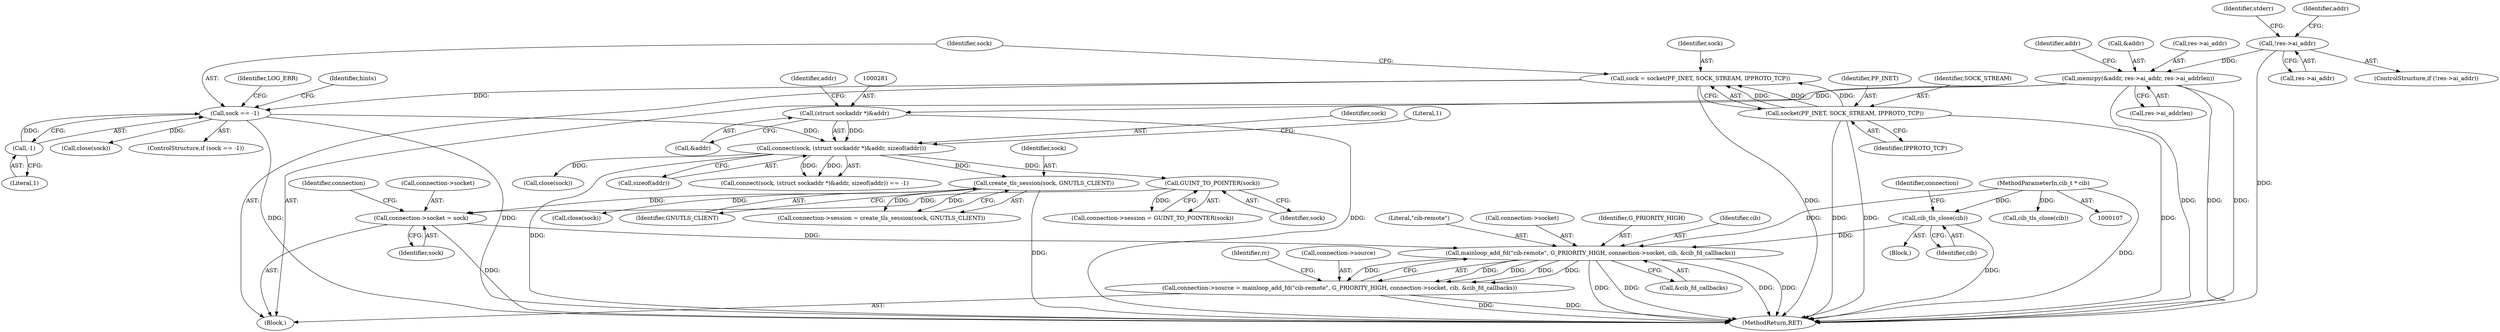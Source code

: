 digraph "0_pacemaker_564f7cc2a51dcd2f28ab12a13394f31be5aa3c93_10@API" {
"1000462" [label="(Call,mainloop_add_fd(\"cib-remote\", G_PRIORITY_HIGH, connection->socket, cib, &cib_fd_callbacks))"];
"1000453" [label="(Call,connection->socket = sock)"];
"1000314" [label="(Call,create_tls_session(sock, GNUTLS_CLIENT))"];
"1000278" [label="(Call,connect(sock, (struct sockaddr *)&addr, sizeof(addr)))"];
"1000158" [label="(Call,sock == -1)"];
"1000151" [label="(Call,sock = socket(PF_INET, SOCK_STREAM, IPPROTO_TCP))"];
"1000153" [label="(Call,socket(PF_INET, SOCK_STREAM, IPPROTO_TCP))"];
"1000160" [label="(Call,-1)"];
"1000280" [label="(Call,(struct sockaddr *)&addr)"];
"1000259" [label="(Call,memcpy(&addr, res->ai_addr, res->ai_addrlen))"];
"1000249" [label="(Call,!res->ai_addr)"];
"1000344" [label="(Call,GUINT_TO_POINTER(sock))"];
"1000451" [label="(Call,cib_tls_close(cib))"];
"1000108" [label="(MethodParameterIn,cib_t * cib)"];
"1000458" [label="(Call,connection->source = mainloop_add_fd(\"cib-remote\", G_PRIORITY_HIGH, connection->socket, cib, &cib_fd_callbacks))"];
"1000285" [label="(Identifier,addr)"];
"1000284" [label="(Call,sizeof(addr))"];
"1000462" [label="(Call,mainloop_add_fd(\"cib-remote\", G_PRIORITY_HIGH, connection->socket, cib, &cib_fd_callbacks))"];
"1000110" [label="(Block,)"];
"1000159" [label="(Identifier,sock)"];
"1000250" [label="(Call,res->ai_addr)"];
"1000465" [label="(Call,connection->socket)"];
"1000277" [label="(Call,connect(sock, (struct sockaddr *)&addr, sizeof(addr)) == -1)"];
"1000158" [label="(Call,sock == -1)"];
"1000227" [label="(Call,close(sock))"];
"1000340" [label="(Call,connection->session = GUINT_TO_POINTER(sock))"];
"1000451" [label="(Call,cib_tls_close(cib))"];
"1000460" [label="(Identifier,connection)"];
"1000282" [label="(Call,&addr)"];
"1000333" [label="(Call,cib_tls_close(cib))"];
"1000153" [label="(Call,socket(PF_INET, SOCK_STREAM, IPPROTO_TCP))"];
"1000151" [label="(Call,sock = socket(PF_INET, SOCK_STREAM, IPPROTO_TCP))"];
"1000344" [label="(Call,GUINT_TO_POINTER(sock))"];
"1000270" [label="(Identifier,addr)"];
"1000255" [label="(Identifier,stderr)"];
"1000331" [label="(Call,close(sock))"];
"1000261" [label="(Identifier,addr)"];
"1000278" [label="(Call,connect(sock, (struct sockaddr *)&addr, sizeof(addr)))"];
"1000265" [label="(Call,res->ai_addrlen)"];
"1000464" [label="(Identifier,G_PRIORITY_HIGH)"];
"1000473" [label="(MethodReturn,RET)"];
"1000458" [label="(Call,connection->source = mainloop_add_fd(\"cib-remote\", G_PRIORITY_HIGH, connection->socket, cib, &cib_fd_callbacks))"];
"1000160" [label="(Call,-1)"];
"1000164" [label="(Identifier,LOG_ERR)"];
"1000315" [label="(Identifier,sock)"];
"1000454" [label="(Call,connection->socket)"];
"1000280" [label="(Call,(struct sockaddr *)&addr)"];
"1000154" [label="(Identifier,PF_INET)"];
"1000345" [label="(Identifier,sock)"];
"1000161" [label="(Literal,1)"];
"1000468" [label="(Identifier,cib)"];
"1000155" [label="(Identifier,SOCK_STREAM)"];
"1000152" [label="(Identifier,sock)"];
"1000279" [label="(Identifier,sock)"];
"1000157" [label="(ControlStructure,if (sock == -1))"];
"1000260" [label="(Call,&addr)"];
"1000287" [label="(Literal,1)"];
"1000248" [label="(ControlStructure,if (!res->ai_addr))"];
"1000453" [label="(Call,connection->socket = sock)"];
"1000314" [label="(Call,create_tls_session(sock, GNUTLS_CLIENT))"];
"1000296" [label="(Call,close(sock))"];
"1000457" [label="(Identifier,sock)"];
"1000156" [label="(Identifier,IPPROTO_TCP)"];
"1000249" [label="(Call,!res->ai_addr)"];
"1000450" [label="(Block,)"];
"1000472" [label="(Identifier,rc)"];
"1000452" [label="(Identifier,cib)"];
"1000262" [label="(Call,res->ai_addr)"];
"1000316" [label="(Identifier,GNUTLS_CLIENT)"];
"1000108" [label="(MethodParameterIn,cib_t * cib)"];
"1000459" [label="(Call,connection->source)"];
"1000463" [label="(Literal,\"cib-remote\")"];
"1000469" [label="(Call,&cib_fd_callbacks)"];
"1000310" [label="(Call,connection->session = create_tls_session(sock, GNUTLS_CLIENT))"];
"1000455" [label="(Identifier,connection)"];
"1000259" [label="(Call,memcpy(&addr, res->ai_addr, res->ai_addrlen))"];
"1000171" [label="(Identifier,hints)"];
"1000462" -> "1000458"  [label="AST: "];
"1000462" -> "1000469"  [label="CFG: "];
"1000463" -> "1000462"  [label="AST: "];
"1000464" -> "1000462"  [label="AST: "];
"1000465" -> "1000462"  [label="AST: "];
"1000468" -> "1000462"  [label="AST: "];
"1000469" -> "1000462"  [label="AST: "];
"1000458" -> "1000462"  [label="CFG: "];
"1000462" -> "1000473"  [label="DDG: "];
"1000462" -> "1000473"  [label="DDG: "];
"1000462" -> "1000473"  [label="DDG: "];
"1000462" -> "1000473"  [label="DDG: "];
"1000462" -> "1000458"  [label="DDG: "];
"1000462" -> "1000458"  [label="DDG: "];
"1000462" -> "1000458"  [label="DDG: "];
"1000462" -> "1000458"  [label="DDG: "];
"1000462" -> "1000458"  [label="DDG: "];
"1000453" -> "1000462"  [label="DDG: "];
"1000451" -> "1000462"  [label="DDG: "];
"1000108" -> "1000462"  [label="DDG: "];
"1000453" -> "1000110"  [label="AST: "];
"1000453" -> "1000457"  [label="CFG: "];
"1000454" -> "1000453"  [label="AST: "];
"1000457" -> "1000453"  [label="AST: "];
"1000460" -> "1000453"  [label="CFG: "];
"1000453" -> "1000473"  [label="DDG: "];
"1000314" -> "1000453"  [label="DDG: "];
"1000344" -> "1000453"  [label="DDG: "];
"1000314" -> "1000310"  [label="AST: "];
"1000314" -> "1000316"  [label="CFG: "];
"1000315" -> "1000314"  [label="AST: "];
"1000316" -> "1000314"  [label="AST: "];
"1000310" -> "1000314"  [label="CFG: "];
"1000314" -> "1000473"  [label="DDG: "];
"1000314" -> "1000310"  [label="DDG: "];
"1000314" -> "1000310"  [label="DDG: "];
"1000278" -> "1000314"  [label="DDG: "];
"1000314" -> "1000331"  [label="DDG: "];
"1000278" -> "1000277"  [label="AST: "];
"1000278" -> "1000284"  [label="CFG: "];
"1000279" -> "1000278"  [label="AST: "];
"1000280" -> "1000278"  [label="AST: "];
"1000284" -> "1000278"  [label="AST: "];
"1000287" -> "1000278"  [label="CFG: "];
"1000278" -> "1000473"  [label="DDG: "];
"1000278" -> "1000277"  [label="DDG: "];
"1000278" -> "1000277"  [label="DDG: "];
"1000158" -> "1000278"  [label="DDG: "];
"1000280" -> "1000278"  [label="DDG: "];
"1000278" -> "1000296"  [label="DDG: "];
"1000278" -> "1000344"  [label="DDG: "];
"1000158" -> "1000157"  [label="AST: "];
"1000158" -> "1000160"  [label="CFG: "];
"1000159" -> "1000158"  [label="AST: "];
"1000160" -> "1000158"  [label="AST: "];
"1000164" -> "1000158"  [label="CFG: "];
"1000171" -> "1000158"  [label="CFG: "];
"1000158" -> "1000473"  [label="DDG: "];
"1000158" -> "1000473"  [label="DDG: "];
"1000151" -> "1000158"  [label="DDG: "];
"1000160" -> "1000158"  [label="DDG: "];
"1000158" -> "1000227"  [label="DDG: "];
"1000151" -> "1000110"  [label="AST: "];
"1000151" -> "1000153"  [label="CFG: "];
"1000152" -> "1000151"  [label="AST: "];
"1000153" -> "1000151"  [label="AST: "];
"1000159" -> "1000151"  [label="CFG: "];
"1000151" -> "1000473"  [label="DDG: "];
"1000153" -> "1000151"  [label="DDG: "];
"1000153" -> "1000151"  [label="DDG: "];
"1000153" -> "1000151"  [label="DDG: "];
"1000153" -> "1000156"  [label="CFG: "];
"1000154" -> "1000153"  [label="AST: "];
"1000155" -> "1000153"  [label="AST: "];
"1000156" -> "1000153"  [label="AST: "];
"1000153" -> "1000473"  [label="DDG: "];
"1000153" -> "1000473"  [label="DDG: "];
"1000153" -> "1000473"  [label="DDG: "];
"1000160" -> "1000161"  [label="CFG: "];
"1000161" -> "1000160"  [label="AST: "];
"1000280" -> "1000282"  [label="CFG: "];
"1000281" -> "1000280"  [label="AST: "];
"1000282" -> "1000280"  [label="AST: "];
"1000285" -> "1000280"  [label="CFG: "];
"1000280" -> "1000473"  [label="DDG: "];
"1000259" -> "1000280"  [label="DDG: "];
"1000259" -> "1000110"  [label="AST: "];
"1000259" -> "1000265"  [label="CFG: "];
"1000260" -> "1000259"  [label="AST: "];
"1000262" -> "1000259"  [label="AST: "];
"1000265" -> "1000259"  [label="AST: "];
"1000270" -> "1000259"  [label="CFG: "];
"1000259" -> "1000473"  [label="DDG: "];
"1000259" -> "1000473"  [label="DDG: "];
"1000259" -> "1000473"  [label="DDG: "];
"1000249" -> "1000259"  [label="DDG: "];
"1000249" -> "1000248"  [label="AST: "];
"1000249" -> "1000250"  [label="CFG: "];
"1000250" -> "1000249"  [label="AST: "];
"1000255" -> "1000249"  [label="CFG: "];
"1000261" -> "1000249"  [label="CFG: "];
"1000249" -> "1000473"  [label="DDG: "];
"1000344" -> "1000340"  [label="AST: "];
"1000344" -> "1000345"  [label="CFG: "];
"1000345" -> "1000344"  [label="AST: "];
"1000340" -> "1000344"  [label="CFG: "];
"1000344" -> "1000340"  [label="DDG: "];
"1000451" -> "1000450"  [label="AST: "];
"1000451" -> "1000452"  [label="CFG: "];
"1000452" -> "1000451"  [label="AST: "];
"1000455" -> "1000451"  [label="CFG: "];
"1000451" -> "1000473"  [label="DDG: "];
"1000108" -> "1000451"  [label="DDG: "];
"1000108" -> "1000107"  [label="AST: "];
"1000108" -> "1000473"  [label="DDG: "];
"1000108" -> "1000333"  [label="DDG: "];
"1000458" -> "1000110"  [label="AST: "];
"1000459" -> "1000458"  [label="AST: "];
"1000472" -> "1000458"  [label="CFG: "];
"1000458" -> "1000473"  [label="DDG: "];
"1000458" -> "1000473"  [label="DDG: "];
}
